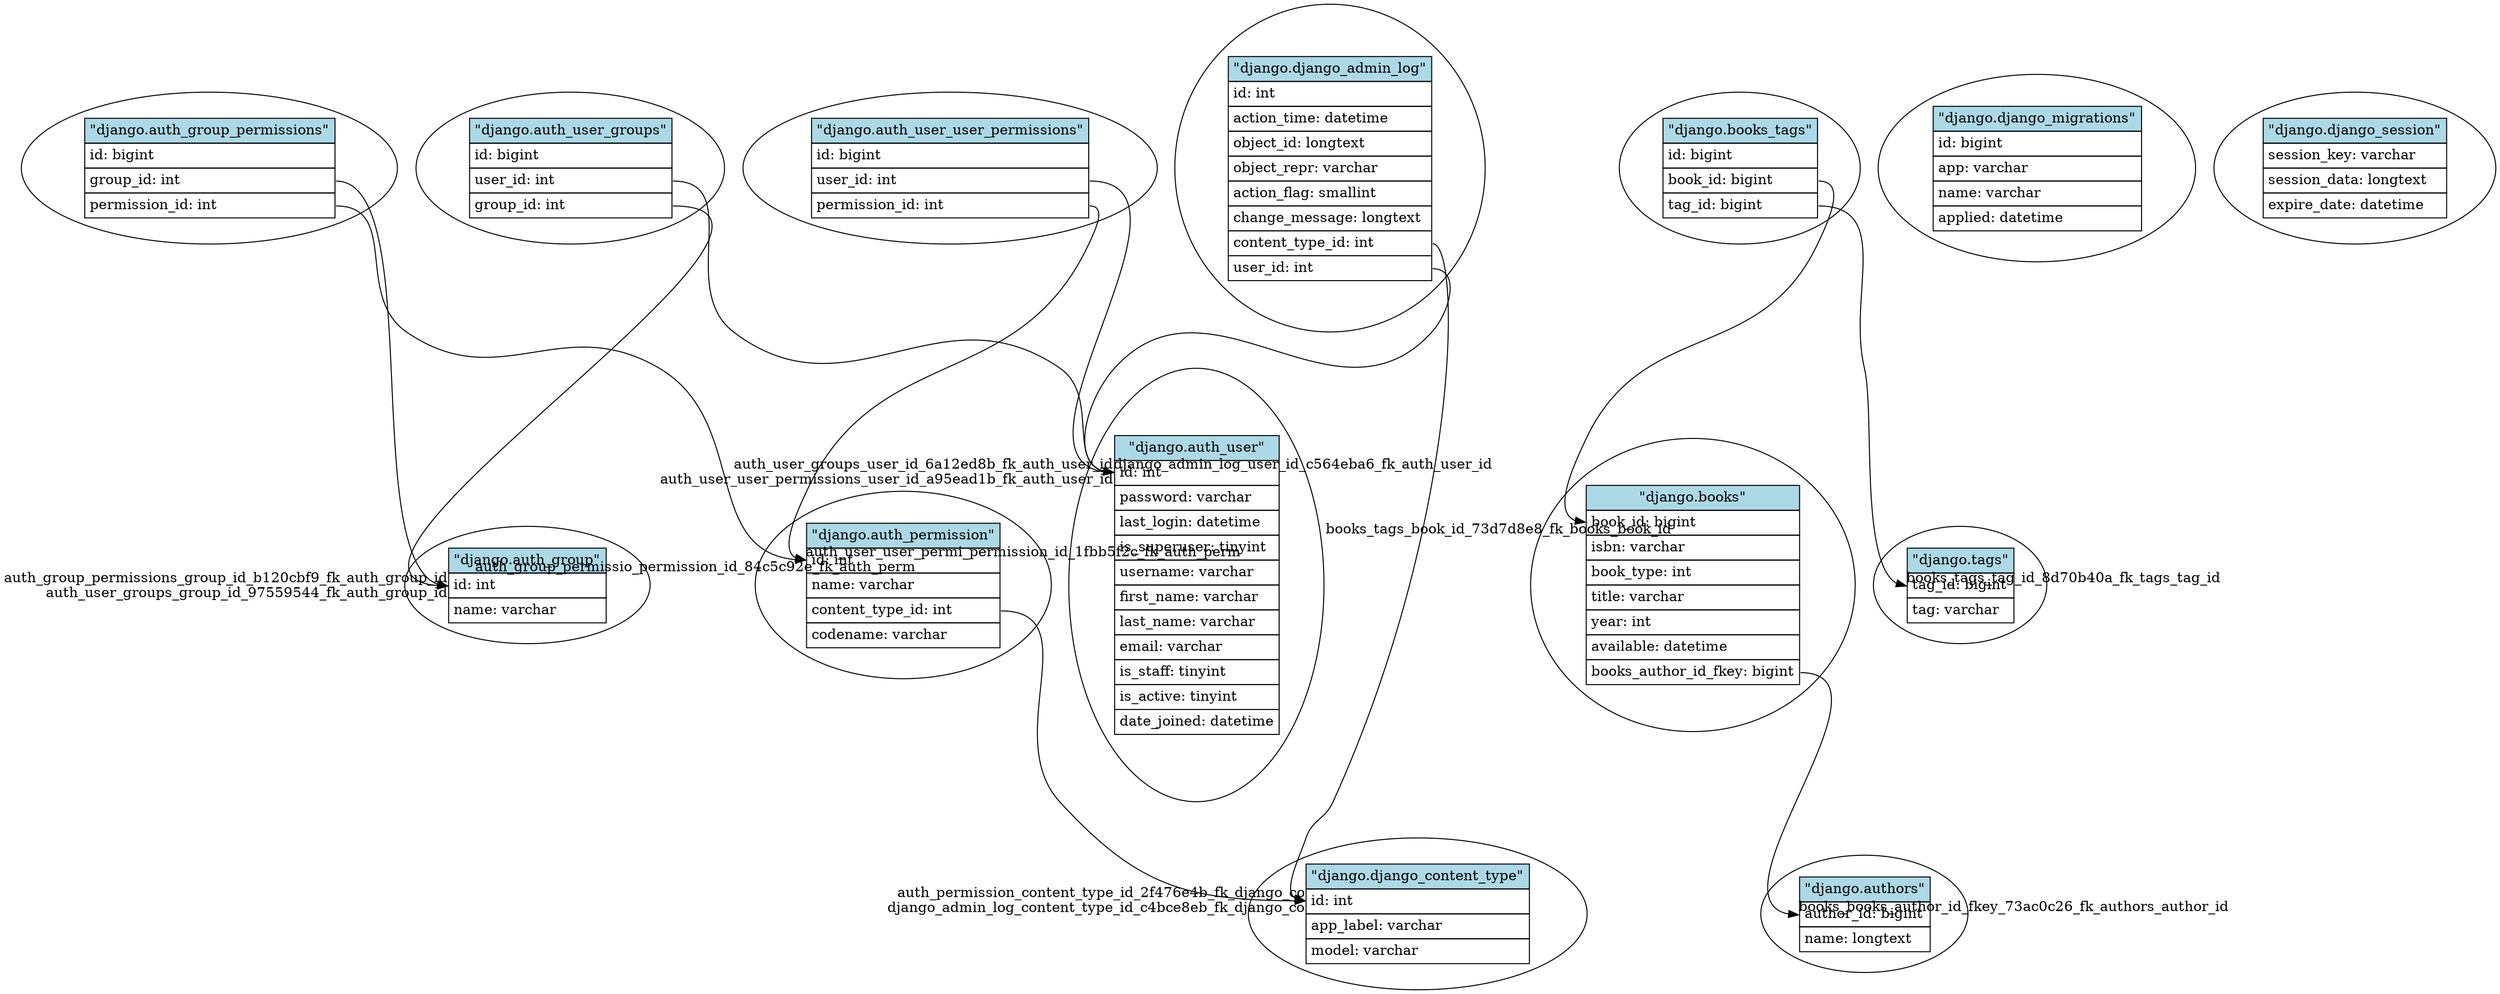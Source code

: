 // Generated by dbtpl for the django schema.
digraph django {
	// Nodes (tables)
	"django.auth_group" [ label=<
		<table border="0" cellborder="1" cellspacing="0" cellpadding="4">
		<tr><td bgcolor="lightblue">"django.auth_group"</td></tr>
		<tr><td align="left" PORT="id">id: int</td></tr>
		<tr><td align="left" PORT="name">name: varchar</td></tr>
		</table>> ]
	
	"django.auth_group_permissions" [ label=<
		<table border="0" cellborder="1" cellspacing="0" cellpadding="4">
		<tr><td bgcolor="lightblue">"django.auth_group_permissions"</td></tr>
		<tr><td align="left" PORT="id">id: bigint</td></tr>
		<tr><td align="left" PORT="group_id">group_id: int</td></tr>
		<tr><td align="left" PORT="permission_id">permission_id: int</td></tr>
		</table>> ]
	
	"django.auth_permission" [ label=<
		<table border="0" cellborder="1" cellspacing="0" cellpadding="4">
		<tr><td bgcolor="lightblue">"django.auth_permission"</td></tr>
		<tr><td align="left" PORT="id">id: int</td></tr>
		<tr><td align="left" PORT="name">name: varchar</td></tr>
		<tr><td align="left" PORT="content_type_id">content_type_id: int</td></tr>
		<tr><td align="left" PORT="codename">codename: varchar</td></tr>
		</table>> ]
	
	"django.auth_user" [ label=<
		<table border="0" cellborder="1" cellspacing="0" cellpadding="4">
		<tr><td bgcolor="lightblue">"django.auth_user"</td></tr>
		<tr><td align="left" PORT="id">id: int</td></tr>
		<tr><td align="left" PORT="password">password: varchar</td></tr>
		<tr><td align="left" PORT="last_login">last_login: datetime</td></tr>
		<tr><td align="left" PORT="is_superuser">is_superuser: tinyint</td></tr>
		<tr><td align="left" PORT="username">username: varchar</td></tr>
		<tr><td align="left" PORT="first_name">first_name: varchar</td></tr>
		<tr><td align="left" PORT="last_name">last_name: varchar</td></tr>
		<tr><td align="left" PORT="email">email: varchar</td></tr>
		<tr><td align="left" PORT="is_staff">is_staff: tinyint</td></tr>
		<tr><td align="left" PORT="is_active">is_active: tinyint</td></tr>
		<tr><td align="left" PORT="date_joined">date_joined: datetime</td></tr>
		</table>> ]
	
	"django.auth_user_groups" [ label=<
		<table border="0" cellborder="1" cellspacing="0" cellpadding="4">
		<tr><td bgcolor="lightblue">"django.auth_user_groups"</td></tr>
		<tr><td align="left" PORT="id">id: bigint</td></tr>
		<tr><td align="left" PORT="user_id">user_id: int</td></tr>
		<tr><td align="left" PORT="group_id">group_id: int</td></tr>
		</table>> ]
	
	"django.auth_user_user_permissions" [ label=<
		<table border="0" cellborder="1" cellspacing="0" cellpadding="4">
		<tr><td bgcolor="lightblue">"django.auth_user_user_permissions"</td></tr>
		<tr><td align="left" PORT="id">id: bigint</td></tr>
		<tr><td align="left" PORT="user_id">user_id: int</td></tr>
		<tr><td align="left" PORT="permission_id">permission_id: int</td></tr>
		</table>> ]
	
	"django.authors" [ label=<
		<table border="0" cellborder="1" cellspacing="0" cellpadding="4">
		<tr><td bgcolor="lightblue">"django.authors"</td></tr>
		<tr><td align="left" PORT="author_id">author_id: bigint</td></tr>
		<tr><td align="left" PORT="name">name: longtext</td></tr>
		</table>> ]
	
	"django.books" [ label=<
		<table border="0" cellborder="1" cellspacing="0" cellpadding="4">
		<tr><td bgcolor="lightblue">"django.books"</td></tr>
		<tr><td align="left" PORT="book_id">book_id: bigint</td></tr>
		<tr><td align="left" PORT="isbn">isbn: varchar</td></tr>
		<tr><td align="left" PORT="book_type">book_type: int</td></tr>
		<tr><td align="left" PORT="title">title: varchar</td></tr>
		<tr><td align="left" PORT="year">year: int</td></tr>
		<tr><td align="left" PORT="available">available: datetime</td></tr>
		<tr><td align="left" PORT="books_author_id_fkey">books_author_id_fkey: bigint</td></tr>
		</table>> ]
	
	"django.books_tags" [ label=<
		<table border="0" cellborder="1" cellspacing="0" cellpadding="4">
		<tr><td bgcolor="lightblue">"django.books_tags"</td></tr>
		<tr><td align="left" PORT="id">id: bigint</td></tr>
		<tr><td align="left" PORT="book_id">book_id: bigint</td></tr>
		<tr><td align="left" PORT="tag_id">tag_id: bigint</td></tr>
		</table>> ]
	
	"django.django_admin_log" [ label=<
		<table border="0" cellborder="1" cellspacing="0" cellpadding="4">
		<tr><td bgcolor="lightblue">"django.django_admin_log"</td></tr>
		<tr><td align="left" PORT="id">id: int</td></tr>
		<tr><td align="left" PORT="action_time">action_time: datetime</td></tr>
		<tr><td align="left" PORT="object_id">object_id: longtext</td></tr>
		<tr><td align="left" PORT="object_repr">object_repr: varchar</td></tr>
		<tr><td align="left" PORT="action_flag">action_flag: smallint</td></tr>
		<tr><td align="left" PORT="change_message">change_message: longtext</td></tr>
		<tr><td align="left" PORT="content_type_id">content_type_id: int</td></tr>
		<tr><td align="left" PORT="user_id">user_id: int</td></tr>
		</table>> ]
	
	"django.django_content_type" [ label=<
		<table border="0" cellborder="1" cellspacing="0" cellpadding="4">
		<tr><td bgcolor="lightblue">"django.django_content_type"</td></tr>
		<tr><td align="left" PORT="id">id: int</td></tr>
		<tr><td align="left" PORT="app_label">app_label: varchar</td></tr>
		<tr><td align="left" PORT="model">model: varchar</td></tr>
		</table>> ]
	
	"django.django_migrations" [ label=<
		<table border="0" cellborder="1" cellspacing="0" cellpadding="4">
		<tr><td bgcolor="lightblue">"django.django_migrations"</td></tr>
		<tr><td align="left" PORT="id">id: bigint</td></tr>
		<tr><td align="left" PORT="app">app: varchar</td></tr>
		<tr><td align="left" PORT="name">name: varchar</td></tr>
		<tr><td align="left" PORT="applied">applied: datetime</td></tr>
		</table>> ]
	
	"django.django_session" [ label=<
		<table border="0" cellborder="1" cellspacing="0" cellpadding="4">
		<tr><td bgcolor="lightblue">"django.django_session"</td></tr>
		<tr><td align="left" PORT="session_key">session_key: varchar</td></tr>
		<tr><td align="left" PORT="session_data">session_data: longtext</td></tr>
		<tr><td align="left" PORT="expire_date">expire_date: datetime</td></tr>
		</table>> ]
	
	"django.tags" [ label=<
		<table border="0" cellborder="1" cellspacing="0" cellpadding="4">
		<tr><td bgcolor="lightblue">"django.tags"</td></tr>
		<tr><td align="left" PORT="tag_id">tag_id: bigint</td></tr>
		<tr><td align="left" PORT="tag">tag: varchar</td></tr>
		</table>> ]
	
	"django.auth_group_permissions":"permission_id":e -> "django.auth_permission":"id":w [
		headlabel="auth_group_permissio_permission_id_84c5c92e_fk_auth_perm"]
	"django.auth_group_permissions":"group_id":e -> "django.auth_group":"id":w [
		headlabel="auth_group_permissions_group_id_b120cbf9_fk_auth_group_id"]
	"django.auth_permission":"content_type_id":e -> "django.django_content_type":"id":w [
		headlabel="auth_permission_content_type_id_2f476e4b_fk_django_co"]
	"django.auth_user_groups":"group_id":e -> "django.auth_group":"id":w [
		headlabel="auth_user_groups_group_id_97559544_fk_auth_group_id"]
	"django.auth_user_groups":"user_id":e -> "django.auth_user":"id":w [
		headlabel="auth_user_groups_user_id_6a12ed8b_fk_auth_user_id"]
	"django.auth_user_user_permissions":"permission_id":e -> "django.auth_permission":"id":w [
		headlabel="auth_user_user_permi_permission_id_1fbb5f2c_fk_auth_perm"]
	"django.auth_user_user_permissions":"user_id":e -> "django.auth_user":"id":w [
		headlabel="auth_user_user_permissions_user_id_a95ead1b_fk_auth_user_id"]
	"django.books":"books_author_id_fkey":e -> "django.authors":"author_id":w [
		headlabel="books_books_author_id_fkey_73ac0c26_fk_authors_author_id"]
	"django.books_tags":"book_id":e -> "django.books":"book_id":w [
		headlabel="books_tags_book_id_73d7d8e8_fk_books_book_id"]
	"django.books_tags":"tag_id":e -> "django.tags":"tag_id":w [
		headlabel="books_tags_tag_id_8d70b40a_fk_tags_tag_id"]
	"django.django_admin_log":"content_type_id":e -> "django.django_content_type":"id":w [
		headlabel="django_admin_log_content_type_id_c4bce8eb_fk_django_co"]
	"django.django_admin_log":"user_id":e -> "django.auth_user":"id":w [
		headlabel="django_admin_log_user_id_c564eba6_fk_auth_user_id"]
}
